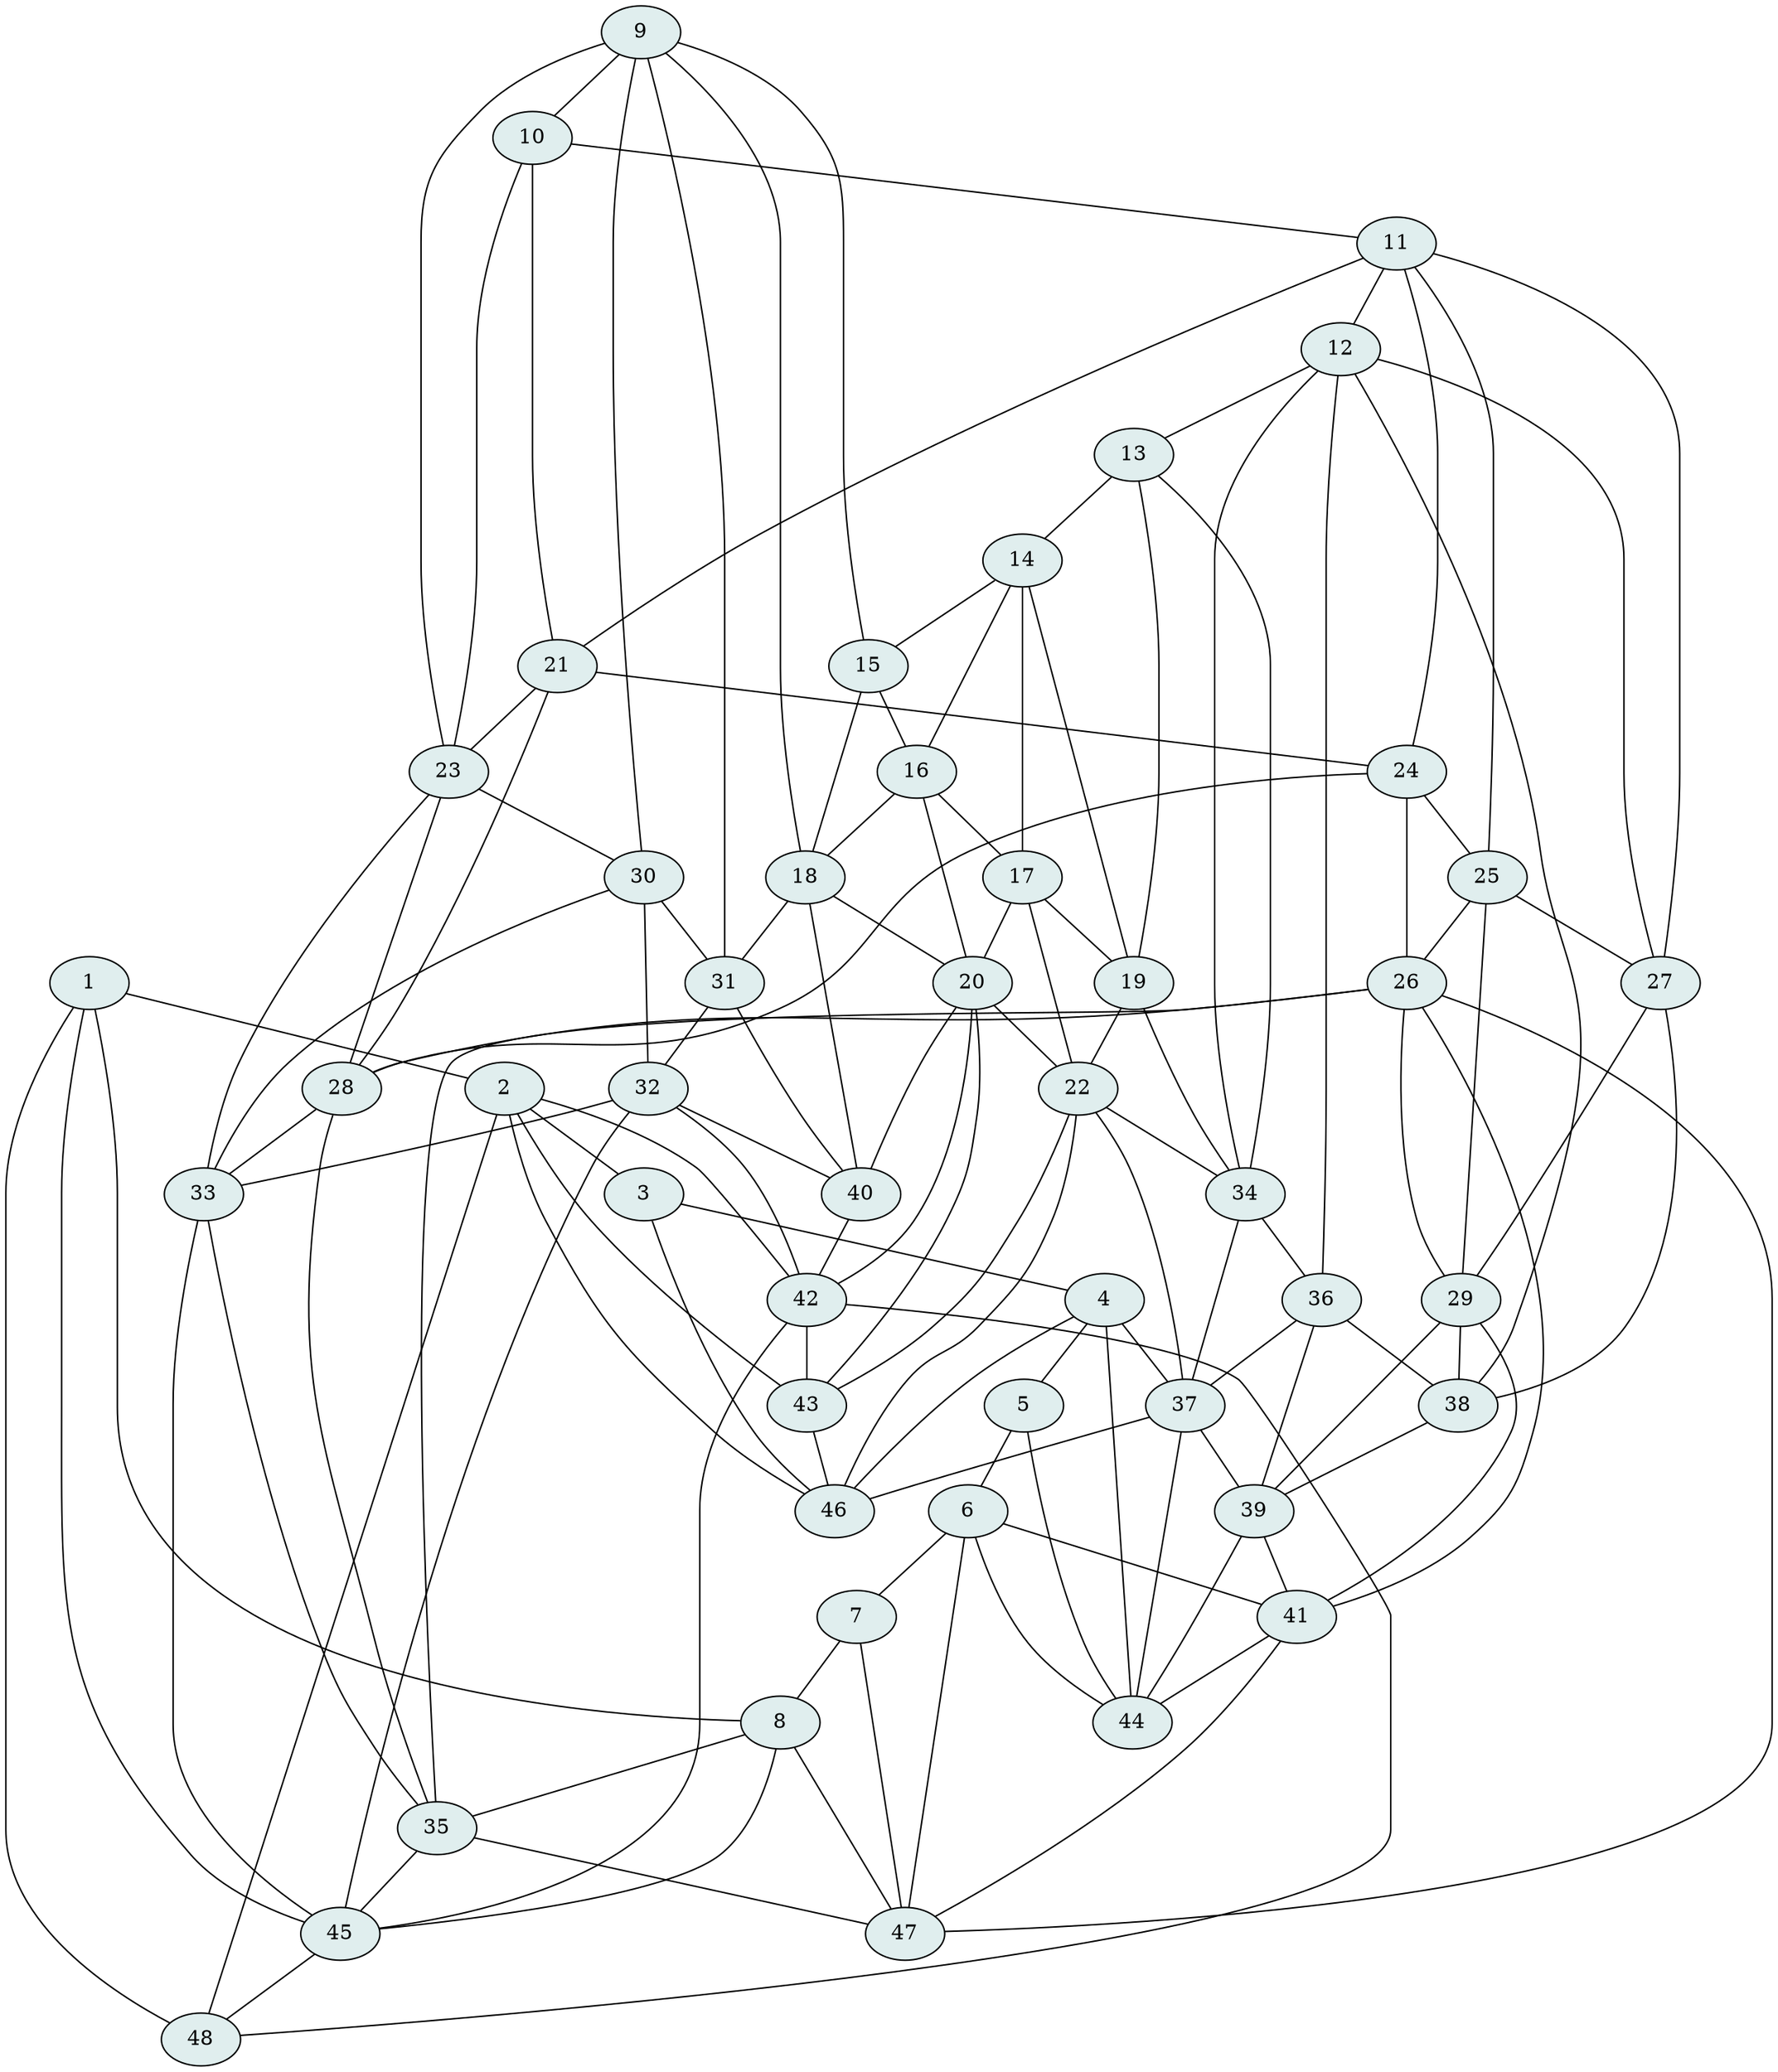 graph {
    1 [style=filled, fillcolor = azure2];
    2 [style=filled, fillcolor = azure2];
    3 [style=filled, fillcolor = azure2];
    4 [style=filled, fillcolor = azure2];
    5 [style=filled, fillcolor = azure2];
    6 [style=filled, fillcolor = azure2];
    7 [style=filled, fillcolor = azure2];
    8 [style=filled, fillcolor = azure2];
    9 [style=filled, fillcolor = azure2];
    10 [style=filled, fillcolor = azure2];
    11 [style=filled, fillcolor = azure2];
    12 [style=filled, fillcolor = azure2];
    13 [style=filled, fillcolor = azure2];
    14 [style=filled, fillcolor = azure2];
    15 [style=filled, fillcolor = azure2];
    16 [style=filled, fillcolor = azure2];
    17 [style=filled, fillcolor = azure2];
    18 [style=filled, fillcolor = azure2];
    19 [style=filled, fillcolor = azure2];
    20 [style=filled, fillcolor = azure2];
    21 [style=filled, fillcolor = azure2];
    22 [style=filled, fillcolor = azure2];
    23 [style=filled, fillcolor = azure2];
    24 [style=filled, fillcolor = azure2];
    25 [style=filled, fillcolor = azure2];
    26 [style=filled, fillcolor = azure2];
    27 [style=filled, fillcolor = azure2];
    28 [style=filled, fillcolor = azure2];
    29 [style=filled, fillcolor = azure2];
    30 [style=filled, fillcolor = azure2];
    31 [style=filled, fillcolor = azure2];
    32 [style=filled, fillcolor = azure2];
    33 [style=filled, fillcolor = azure2];
    34 [style=filled, fillcolor = azure2];
    35 [style=filled, fillcolor = azure2];
    36 [style=filled, fillcolor = azure2];
    37 [style=filled, fillcolor = azure2];
    38 [style=filled, fillcolor = azure2];
    39 [style=filled, fillcolor = azure2];
    40 [style=filled, fillcolor = azure2];
    41 [style=filled, fillcolor = azure2];
    42 [style=filled, fillcolor = azure2];
    43 [style=filled, fillcolor = azure2];
    44 [style=filled, fillcolor = azure2];
    45 [style=filled, fillcolor = azure2];
    46 [style=filled, fillcolor = azure2];
    47 [style=filled, fillcolor = azure2];
    48 [style=filled, fillcolor = azure2];
1 -- 2;
1 -- 8;
1 -- 45;
1 -- 48;
2 -- 3;
2 -- 42;
2 -- 43;
2 -- 46;
2 -- 48;
3 -- 4;
3 -- 46;
4 -- 5;
4 -- 37;
4 -- 44;
4 -- 46;
5 -- 6;
5 -- 44;
6 -- 7;
6 -- 41;
6 -- 44;
6 -- 47;
7 -- 8;
7 -- 47;
8 -- 35;
8 -- 45;
8 -- 47;
9 -- 10;
9 -- 15;
9 -- 18;
9 -- 23;
9 -- 30;
9 -- 31;
10 -- 11;
10 -- 21;
10 -- 23;
11 -- 12;
11 -- 21;
11 -- 24;
11 -- 25;
11 -- 27;
12 -- 13;
12 -- 27;
12 -- 34;
12 -- 36;
12 -- 38;
13 -- 14;
13 -- 19;
13 -- 34;
14 -- 15;
14 -- 16;
14 -- 17;
14 -- 19;
15 -- 16;
15 -- 18;
16 -- 17;
16 -- 18;
16 -- 20;
17 -- 19;
17 -- 20;
17 -- 22;
18 -- 20;
18 -- 31;
18 -- 40;
19 -- 22;
19 -- 34;
20 -- 22;
20 -- 40;
20 -- 42;
20 -- 43;
21 -- 23;
21 -- 24;
21 -- 28;
22 -- 34;
22 -- 37;
22 -- 43;
22 -- 46;
23 -- 28;
23 -- 30;
23 -- 33;
24 -- 25;
24 -- 26;
24 -- 28;
25 -- 26;
25 -- 27;
25 -- 29;
26 -- 28;
26 -- 29;
26 -- 35;
26 -- 41;
26 -- 47;
27 -- 29;
27 -- 38;
28 -- 33;
28 -- 35;
29 -- 38;
29 -- 39;
29 -- 41;
30 -- 31;
30 -- 32;
30 -- 33;
31 -- 32;
31 -- 40;
32 -- 33;
32 -- 40;
32 -- 42;
32 -- 45;
33 -- 35;
33 -- 45;
34 -- 36;
34 -- 37;
35 -- 45;
35 -- 47;
36 -- 37;
36 -- 38;
36 -- 39;
37 -- 39;
37 -- 44;
37 -- 46;
38 -- 39;
39 -- 41;
39 -- 44;
40 -- 42;
41 -- 44;
41 -- 47;
42 -- 43;
42 -- 45;
42 -- 48;
43 -- 46;
45 -- 48;
}
